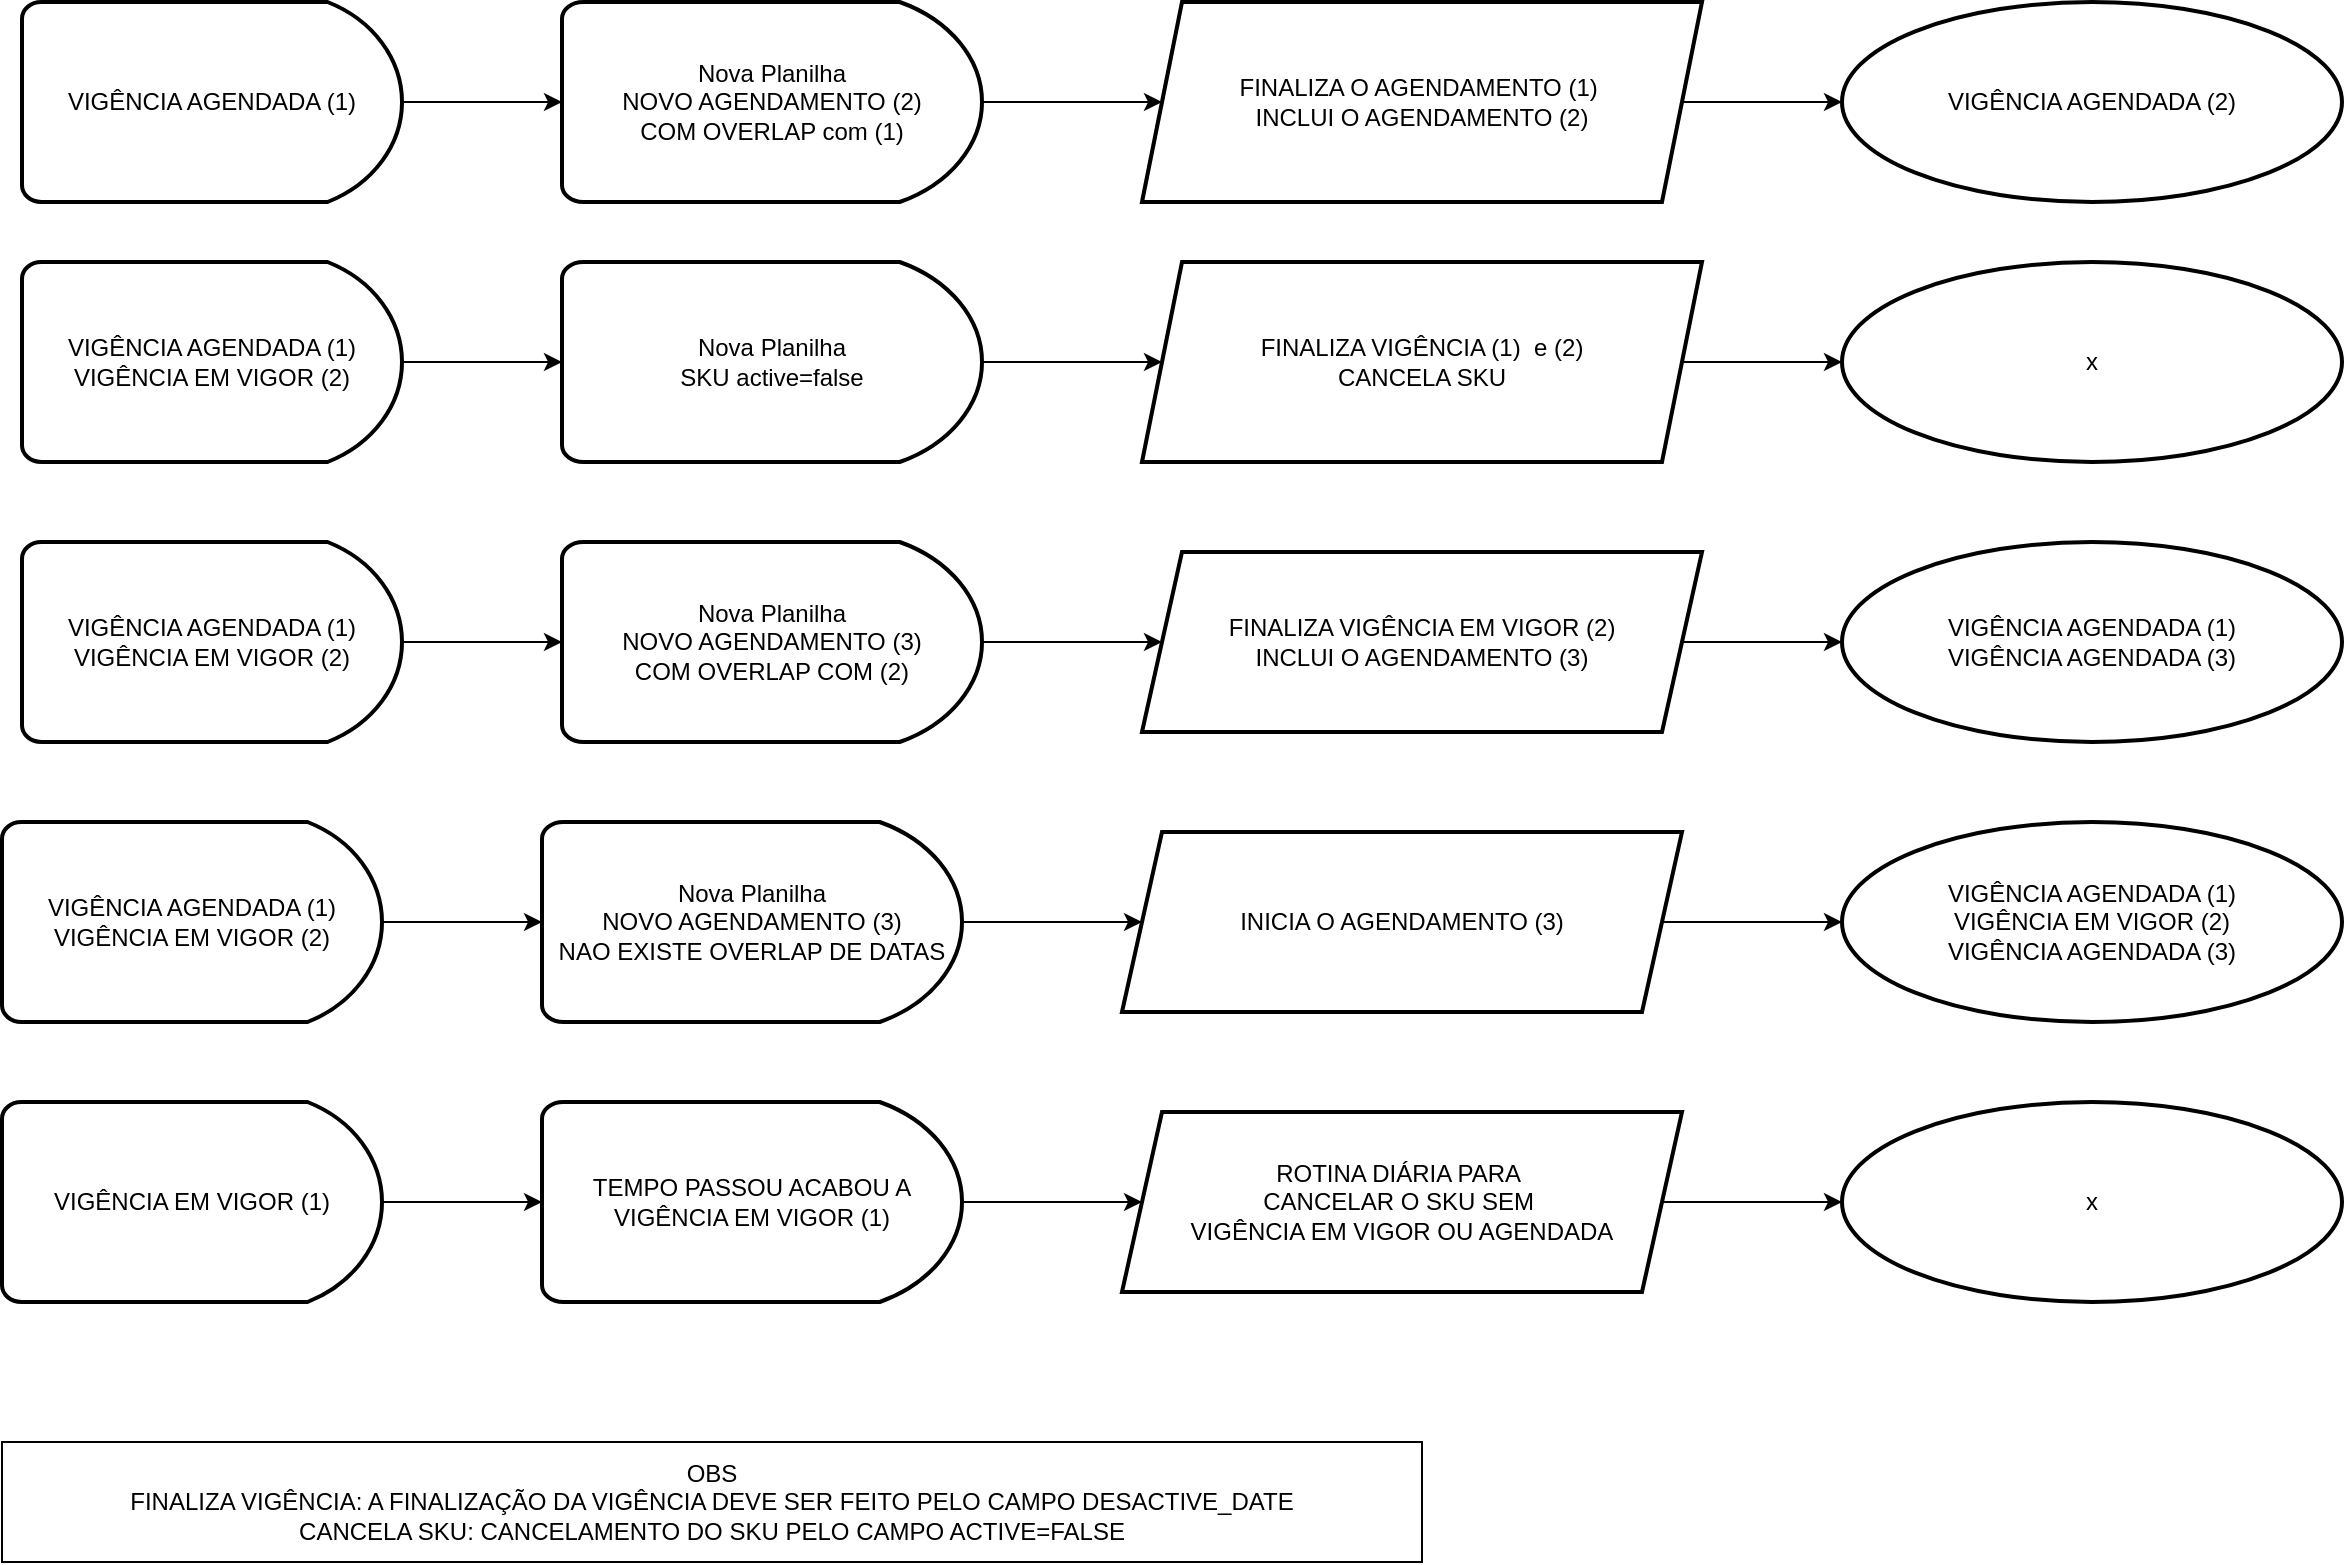 <mxfile version="24.6.4" type="github">
  <diagram name="Página-1" id="5IM4jTXnU0rdfgFOPCTm">
    <mxGraphModel dx="1674" dy="774" grid="1" gridSize="10" guides="1" tooltips="1" connect="1" arrows="1" fold="1" page="1" pageScale="1" pageWidth="827" pageHeight="1169" math="0" shadow="0">
      <root>
        <mxCell id="0" />
        <mxCell id="1" parent="0" />
        <mxCell id="YRVmmR6wgMEOWOelV76Z-4" value="" style="edgeStyle=orthogonalEdgeStyle;rounded=0;orthogonalLoop=1;jettySize=auto;html=1;" edge="1" parent="1" source="YRVmmR6wgMEOWOelV76Z-1" target="YRVmmR6wgMEOWOelV76Z-3">
          <mxGeometry relative="1" as="geometry" />
        </mxCell>
        <mxCell id="YRVmmR6wgMEOWOelV76Z-1" value="&lt;div&gt;VIGÊNCIA AGENDADA (1)&lt;br&gt;&lt;/div&gt;" style="strokeWidth=2;html=1;shape=mxgraph.flowchart.delay;whiteSpace=wrap;" vertex="1" parent="1">
          <mxGeometry x="120" y="60" width="190" height="100" as="geometry" />
        </mxCell>
        <mxCell id="YRVmmR6wgMEOWOelV76Z-6" value="" style="edgeStyle=orthogonalEdgeStyle;rounded=0;orthogonalLoop=1;jettySize=auto;html=1;" edge="1" parent="1" source="YRVmmR6wgMEOWOelV76Z-3" target="YRVmmR6wgMEOWOelV76Z-5">
          <mxGeometry relative="1" as="geometry" />
        </mxCell>
        <mxCell id="YRVmmR6wgMEOWOelV76Z-3" value="Nova Planilha&lt;br&gt;&lt;div&gt;NOVO AGENDAMENTO (2)&lt;/div&gt;&lt;div&gt;COM OVERLAP com (1)&lt;br&gt;&lt;/div&gt;" style="strokeWidth=2;html=1;shape=mxgraph.flowchart.delay;whiteSpace=wrap;" vertex="1" parent="1">
          <mxGeometry x="390" y="60" width="210" height="100" as="geometry" />
        </mxCell>
        <mxCell id="YRVmmR6wgMEOWOelV76Z-29" value="" style="edgeStyle=orthogonalEdgeStyle;rounded=0;orthogonalLoop=1;jettySize=auto;html=1;" edge="1" parent="1" source="YRVmmR6wgMEOWOelV76Z-5" target="YRVmmR6wgMEOWOelV76Z-28">
          <mxGeometry relative="1" as="geometry" />
        </mxCell>
        <mxCell id="YRVmmR6wgMEOWOelV76Z-5" value="&lt;div&gt;FINALIZA O AGENDAMENTO (1)&amp;nbsp;&lt;/div&gt;&lt;div&gt;INCLUI O AGENDAMENTO (2) &lt;/div&gt;" style="shape=parallelogram;perimeter=parallelogramPerimeter;whiteSpace=wrap;html=1;fixedSize=1;strokeWidth=2;" vertex="1" parent="1">
          <mxGeometry x="680" y="60" width="280" height="100" as="geometry" />
        </mxCell>
        <mxCell id="YRVmmR6wgMEOWOelV76Z-7" value="" style="edgeStyle=orthogonalEdgeStyle;rounded=0;orthogonalLoop=1;jettySize=auto;html=1;" edge="1" parent="1" source="YRVmmR6wgMEOWOelV76Z-8" target="YRVmmR6wgMEOWOelV76Z-10">
          <mxGeometry relative="1" as="geometry" />
        </mxCell>
        <mxCell id="YRVmmR6wgMEOWOelV76Z-8" value="&lt;div&gt;VIGÊNCIA AGENDADA (1)&lt;br&gt;VIGÊNCIA EM VIGOR (2)&lt;br&gt;&lt;/div&gt;" style="strokeWidth=2;html=1;shape=mxgraph.flowchart.delay;whiteSpace=wrap;" vertex="1" parent="1">
          <mxGeometry x="120" y="190" width="190" height="100" as="geometry" />
        </mxCell>
        <mxCell id="YRVmmR6wgMEOWOelV76Z-9" value="" style="edgeStyle=orthogonalEdgeStyle;rounded=0;orthogonalLoop=1;jettySize=auto;html=1;" edge="1" parent="1" source="YRVmmR6wgMEOWOelV76Z-10" target="YRVmmR6wgMEOWOelV76Z-11">
          <mxGeometry relative="1" as="geometry" />
        </mxCell>
        <mxCell id="YRVmmR6wgMEOWOelV76Z-10" value="Nova Planilha&lt;br&gt;SKU active=false" style="strokeWidth=2;html=1;shape=mxgraph.flowchart.delay;whiteSpace=wrap;" vertex="1" parent="1">
          <mxGeometry x="390" y="190" width="210" height="100" as="geometry" />
        </mxCell>
        <mxCell id="YRVmmR6wgMEOWOelV76Z-31" value="" style="edgeStyle=orthogonalEdgeStyle;rounded=0;orthogonalLoop=1;jettySize=auto;html=1;" edge="1" parent="1" source="YRVmmR6wgMEOWOelV76Z-11" target="YRVmmR6wgMEOWOelV76Z-30">
          <mxGeometry relative="1" as="geometry" />
        </mxCell>
        <mxCell id="YRVmmR6wgMEOWOelV76Z-11" value="FINALIZA VIGÊNCIA (1)&amp;nbsp; e (2) &lt;br&gt;CANCELA SKU" style="shape=parallelogram;perimeter=parallelogramPerimeter;whiteSpace=wrap;html=1;fixedSize=1;strokeWidth=2;" vertex="1" parent="1">
          <mxGeometry x="680" y="190" width="280" height="100" as="geometry" />
        </mxCell>
        <mxCell id="YRVmmR6wgMEOWOelV76Z-12" value="" style="edgeStyle=orthogonalEdgeStyle;rounded=0;orthogonalLoop=1;jettySize=auto;html=1;" edge="1" parent="1" source="YRVmmR6wgMEOWOelV76Z-13" target="YRVmmR6wgMEOWOelV76Z-15">
          <mxGeometry relative="1" as="geometry" />
        </mxCell>
        <mxCell id="YRVmmR6wgMEOWOelV76Z-13" value="&lt;div&gt;VIGÊNCIA AGENDADA (1)&lt;br&gt;VIGÊNCIA EM VIGOR (2)&lt;br&gt;&lt;/div&gt;" style="strokeWidth=2;html=1;shape=mxgraph.flowchart.delay;whiteSpace=wrap;" vertex="1" parent="1">
          <mxGeometry x="120" y="330" width="190" height="100" as="geometry" />
        </mxCell>
        <mxCell id="YRVmmR6wgMEOWOelV76Z-14" value="" style="edgeStyle=orthogonalEdgeStyle;rounded=0;orthogonalLoop=1;jettySize=auto;html=1;" edge="1" parent="1" source="YRVmmR6wgMEOWOelV76Z-15" target="YRVmmR6wgMEOWOelV76Z-16">
          <mxGeometry relative="1" as="geometry" />
        </mxCell>
        <mxCell id="YRVmmR6wgMEOWOelV76Z-15" value="Nova Planilha&lt;br&gt;NOVO AGENDAMENTO (3)&lt;br&gt;COM OVERLAP COM (2)" style="strokeWidth=2;html=1;shape=mxgraph.flowchart.delay;whiteSpace=wrap;" vertex="1" parent="1">
          <mxGeometry x="390" y="330" width="210" height="100" as="geometry" />
        </mxCell>
        <mxCell id="YRVmmR6wgMEOWOelV76Z-33" value="" style="edgeStyle=orthogonalEdgeStyle;rounded=0;orthogonalLoop=1;jettySize=auto;html=1;" edge="1" parent="1" source="YRVmmR6wgMEOWOelV76Z-16" target="YRVmmR6wgMEOWOelV76Z-32">
          <mxGeometry relative="1" as="geometry" />
        </mxCell>
        <mxCell id="YRVmmR6wgMEOWOelV76Z-16" value="FINALIZA VIGÊNCIA EM VIGOR (2)&lt;br&gt;&lt;div&gt;INCLUI O AGENDAMENTO (3) &lt;/div&gt;" style="shape=parallelogram;perimeter=parallelogramPerimeter;whiteSpace=wrap;html=1;fixedSize=1;strokeWidth=2;" vertex="1" parent="1">
          <mxGeometry x="680" y="335" width="280" height="90" as="geometry" />
        </mxCell>
        <mxCell id="YRVmmR6wgMEOWOelV76Z-17" value="OBS&lt;br&gt;&lt;div&gt;FINALIZA VIGÊNCIA: A FINALIZAÇÃO DA VIGÊNCIA DEVE SER FEITO PELO CAMPO DESACTIVE_DATE&lt;/div&gt;&lt;div&gt;CANCELA SKU: CANCELAMENTO DO SKU PELO CAMPO ACTIVE=FALSE&lt;br&gt;&lt;/div&gt;" style="rounded=0;whiteSpace=wrap;html=1;" vertex="1" parent="1">
          <mxGeometry x="110" y="780" width="710" height="60" as="geometry" />
        </mxCell>
        <mxCell id="YRVmmR6wgMEOWOelV76Z-18" value="" style="edgeStyle=orthogonalEdgeStyle;rounded=0;orthogonalLoop=1;jettySize=auto;html=1;" edge="1" parent="1" source="YRVmmR6wgMEOWOelV76Z-19" target="YRVmmR6wgMEOWOelV76Z-21">
          <mxGeometry relative="1" as="geometry" />
        </mxCell>
        <mxCell id="YRVmmR6wgMEOWOelV76Z-19" value="&lt;div&gt;VIGÊNCIA AGENDADA (1)&lt;br&gt;VIGÊNCIA EM VIGOR (2)&lt;br&gt;&lt;/div&gt;" style="strokeWidth=2;html=1;shape=mxgraph.flowchart.delay;whiteSpace=wrap;" vertex="1" parent="1">
          <mxGeometry x="110" y="470" width="190" height="100" as="geometry" />
        </mxCell>
        <mxCell id="YRVmmR6wgMEOWOelV76Z-20" value="" style="edgeStyle=orthogonalEdgeStyle;rounded=0;orthogonalLoop=1;jettySize=auto;html=1;" edge="1" parent="1" source="YRVmmR6wgMEOWOelV76Z-21" target="YRVmmR6wgMEOWOelV76Z-22">
          <mxGeometry relative="1" as="geometry" />
        </mxCell>
        <mxCell id="YRVmmR6wgMEOWOelV76Z-21" value="Nova Planilha&lt;br&gt;NOVO AGENDAMENTO (3)&lt;br&gt;NAO EXISTE OVERLAP DE DATAS" style="strokeWidth=2;html=1;shape=mxgraph.flowchart.delay;whiteSpace=wrap;" vertex="1" parent="1">
          <mxGeometry x="380" y="470" width="210" height="100" as="geometry" />
        </mxCell>
        <mxCell id="YRVmmR6wgMEOWOelV76Z-35" value="" style="edgeStyle=orthogonalEdgeStyle;rounded=0;orthogonalLoop=1;jettySize=auto;html=1;" edge="1" parent="1" source="YRVmmR6wgMEOWOelV76Z-22" target="YRVmmR6wgMEOWOelV76Z-34">
          <mxGeometry relative="1" as="geometry" />
        </mxCell>
        <mxCell id="YRVmmR6wgMEOWOelV76Z-22" value="&lt;div&gt;INICIA O AGENDAMENTO (3) &lt;/div&gt;" style="shape=parallelogram;perimeter=parallelogramPerimeter;whiteSpace=wrap;html=1;fixedSize=1;strokeWidth=2;" vertex="1" parent="1">
          <mxGeometry x="670" y="475" width="280" height="90" as="geometry" />
        </mxCell>
        <mxCell id="YRVmmR6wgMEOWOelV76Z-23" value="" style="edgeStyle=orthogonalEdgeStyle;rounded=0;orthogonalLoop=1;jettySize=auto;html=1;" edge="1" parent="1" source="YRVmmR6wgMEOWOelV76Z-24" target="YRVmmR6wgMEOWOelV76Z-26">
          <mxGeometry relative="1" as="geometry" />
        </mxCell>
        <mxCell id="YRVmmR6wgMEOWOelV76Z-24" value="&lt;div&gt;VIGÊNCIA EM VIGOR (1)&lt;br&gt;&lt;/div&gt;" style="strokeWidth=2;html=1;shape=mxgraph.flowchart.delay;whiteSpace=wrap;" vertex="1" parent="1">
          <mxGeometry x="110" y="610" width="190" height="100" as="geometry" />
        </mxCell>
        <mxCell id="YRVmmR6wgMEOWOelV76Z-25" value="" style="edgeStyle=orthogonalEdgeStyle;rounded=0;orthogonalLoop=1;jettySize=auto;html=1;" edge="1" parent="1" source="YRVmmR6wgMEOWOelV76Z-26" target="YRVmmR6wgMEOWOelV76Z-27">
          <mxGeometry relative="1" as="geometry" />
        </mxCell>
        <mxCell id="YRVmmR6wgMEOWOelV76Z-26" value="TEMPO PASSOU ACABOU A VIGÊNCIA EM VIGOR (1)" style="strokeWidth=2;html=1;shape=mxgraph.flowchart.delay;whiteSpace=wrap;" vertex="1" parent="1">
          <mxGeometry x="380" y="610" width="210" height="100" as="geometry" />
        </mxCell>
        <mxCell id="YRVmmR6wgMEOWOelV76Z-37" value="" style="edgeStyle=orthogonalEdgeStyle;rounded=0;orthogonalLoop=1;jettySize=auto;html=1;" edge="1" parent="1" source="YRVmmR6wgMEOWOelV76Z-27" target="YRVmmR6wgMEOWOelV76Z-36">
          <mxGeometry relative="1" as="geometry" />
        </mxCell>
        <mxCell id="YRVmmR6wgMEOWOelV76Z-27" value="&lt;div&gt;ROTINA DIÁRIA PARA&amp;nbsp;&lt;/div&gt;&lt;div&gt;CANCELAR O SKU SEM&amp;nbsp;&lt;/div&gt;&lt;div&gt;VIGÊNCIA EM VIGOR OU AGENDADA&lt;br&gt;&lt;/div&gt;" style="shape=parallelogram;perimeter=parallelogramPerimeter;whiteSpace=wrap;html=1;fixedSize=1;strokeWidth=2;" vertex="1" parent="1">
          <mxGeometry x="670" y="615" width="280" height="90" as="geometry" />
        </mxCell>
        <mxCell id="YRVmmR6wgMEOWOelV76Z-28" value="VIGÊNCIA AGENDADA (2)" style="ellipse;whiteSpace=wrap;html=1;strokeWidth=2;" vertex="1" parent="1">
          <mxGeometry x="1030" y="60" width="250" height="100" as="geometry" />
        </mxCell>
        <mxCell id="YRVmmR6wgMEOWOelV76Z-30" value="x" style="ellipse;whiteSpace=wrap;html=1;strokeWidth=2;" vertex="1" parent="1">
          <mxGeometry x="1030" y="190" width="250" height="100" as="geometry" />
        </mxCell>
        <mxCell id="YRVmmR6wgMEOWOelV76Z-32" value="VIGÊNCIA AGENDADA (1)&lt;br&gt;VIGÊNCIA AGENDADA (3)" style="ellipse;whiteSpace=wrap;html=1;strokeWidth=2;" vertex="1" parent="1">
          <mxGeometry x="1030" y="330" width="250" height="100" as="geometry" />
        </mxCell>
        <mxCell id="YRVmmR6wgMEOWOelV76Z-34" value="&lt;div&gt;VIGÊNCIA AGENDADA (1)&lt;br&gt;VIGÊNCIA EM VIGOR (2)&lt;br&gt;VIGÊNCIA AGENDADA (3)&lt;/div&gt;" style="ellipse;whiteSpace=wrap;html=1;strokeWidth=2;" vertex="1" parent="1">
          <mxGeometry x="1030" y="470" width="250" height="100" as="geometry" />
        </mxCell>
        <mxCell id="YRVmmR6wgMEOWOelV76Z-36" value="x" style="ellipse;whiteSpace=wrap;html=1;strokeWidth=2;" vertex="1" parent="1">
          <mxGeometry x="1030" y="610" width="250" height="100" as="geometry" />
        </mxCell>
      </root>
    </mxGraphModel>
  </diagram>
</mxfile>
